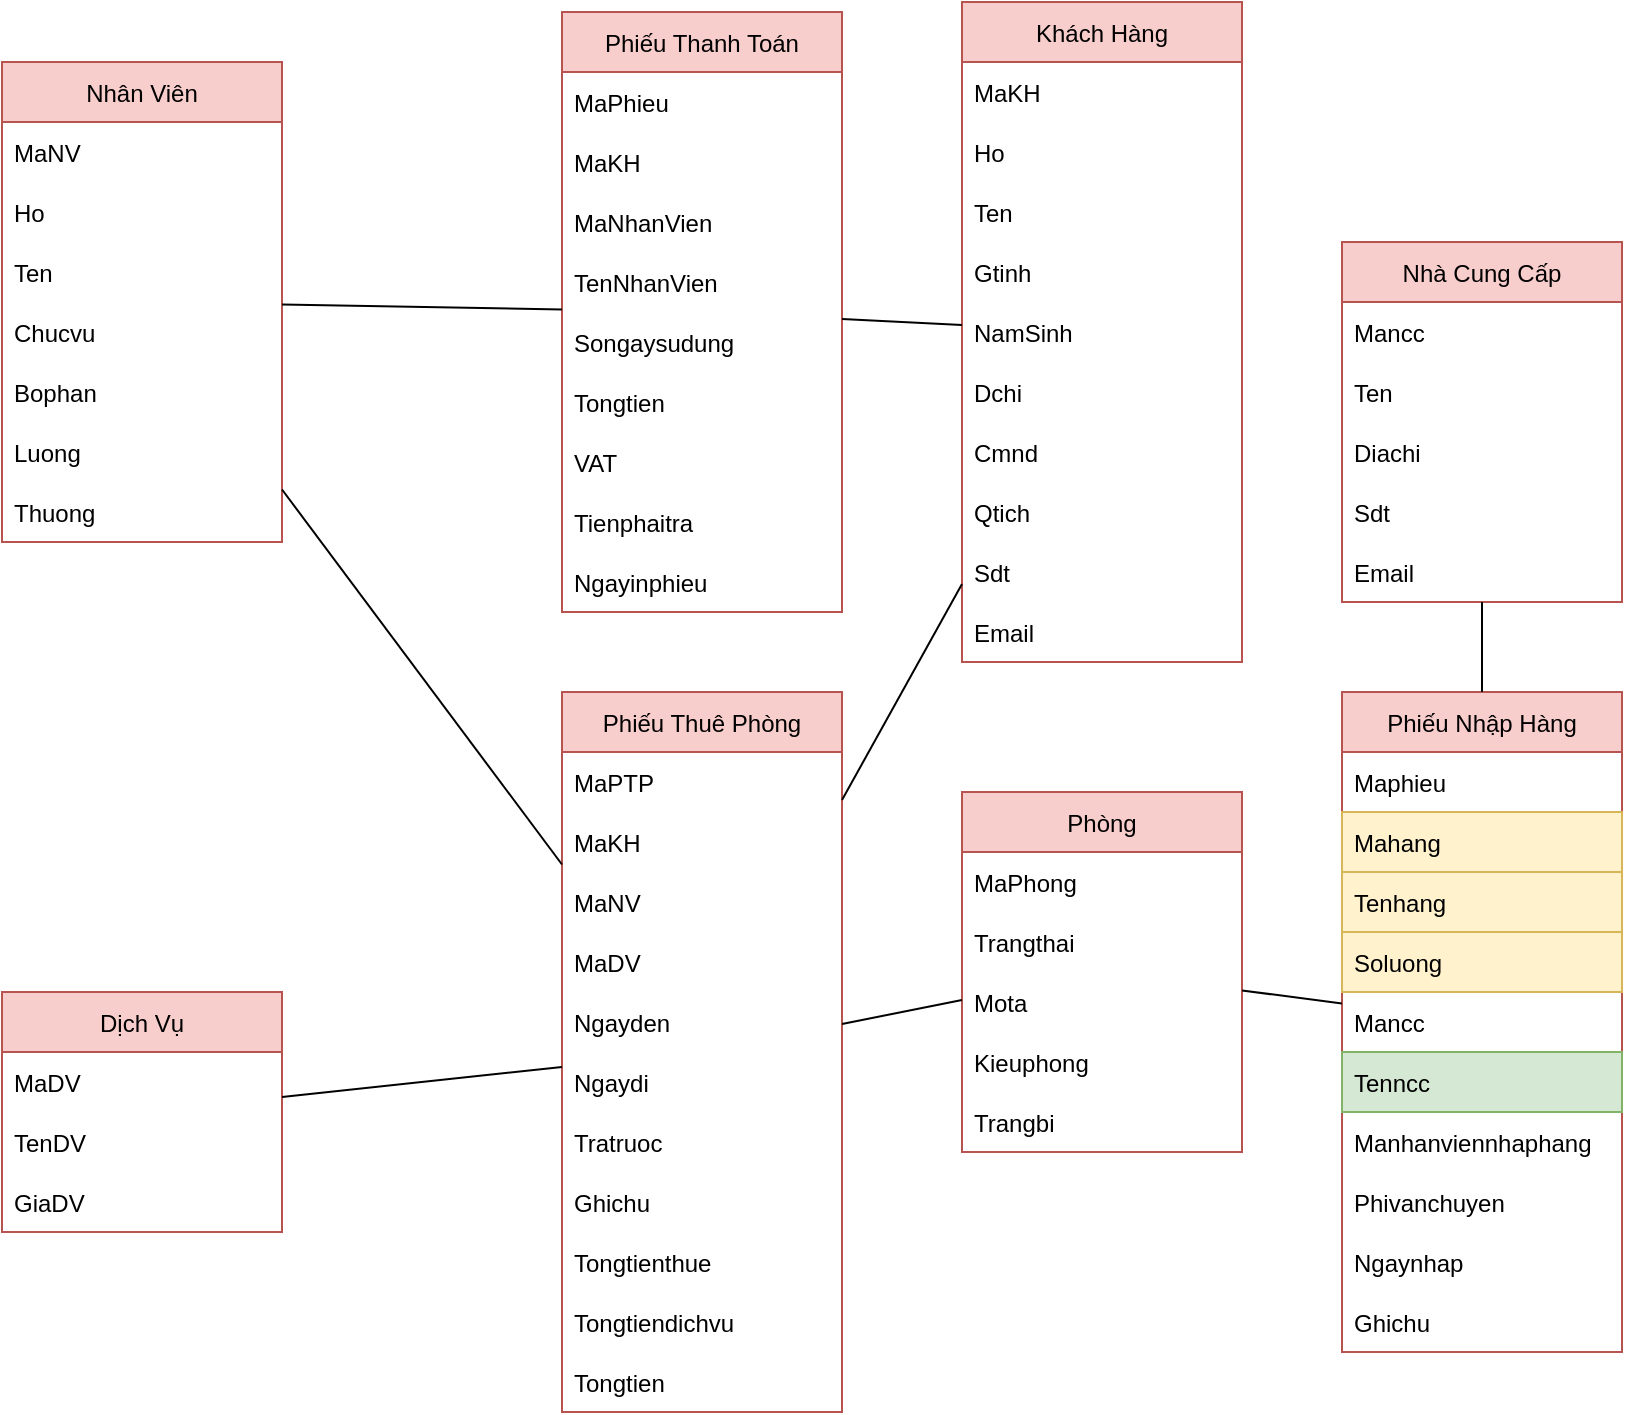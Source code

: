 <mxfile version="13.9.9" type="device"><diagram id="7eF3YoeIpmHI1MQg0MPX" name="Page-1"><mxGraphModel dx="1602" dy="584" grid="1" gridSize="10" guides="1" tooltips="1" connect="1" arrows="1" fold="1" page="1" pageScale="1" pageWidth="827" pageHeight="1169" math="0" shadow="0"><root><mxCell id="0"/><mxCell id="1" parent="0"/><mxCell id="aKGaaWWlIESonN7vYw-Q-1" value="Khách Hàng" style="swimlane;fontStyle=0;childLayout=stackLayout;horizontal=1;startSize=30;horizontalStack=0;resizeParent=1;resizeParentMax=0;resizeLast=0;collapsible=1;marginBottom=0;fillColor=#f8cecc;strokeColor=#b85450;" parent="1" vertex="1"><mxGeometry x="-110" y="315" width="140" height="330" as="geometry"/></mxCell><mxCell id="aKGaaWWlIESonN7vYw-Q-2" value="MaKH" style="text;strokeColor=none;fillColor=none;align=left;verticalAlign=middle;spacingLeft=4;spacingRight=4;overflow=hidden;points=[[0,0.5],[1,0.5]];portConstraint=eastwest;rotatable=0;" parent="aKGaaWWlIESonN7vYw-Q-1" vertex="1"><mxGeometry y="30" width="140" height="30" as="geometry"/></mxCell><mxCell id="aKGaaWWlIESonN7vYw-Q-4" value="Ho" style="text;strokeColor=none;fillColor=none;align=left;verticalAlign=middle;spacingLeft=4;spacingRight=4;overflow=hidden;points=[[0,0.5],[1,0.5]];portConstraint=eastwest;rotatable=0;" parent="aKGaaWWlIESonN7vYw-Q-1" vertex="1"><mxGeometry y="60" width="140" height="30" as="geometry"/></mxCell><mxCell id="aTECQ-9BiBoAfUXdvshy-30" value="Ten" style="text;strokeColor=none;fillColor=none;align=left;verticalAlign=middle;spacingLeft=4;spacingRight=4;overflow=hidden;points=[[0,0.5],[1,0.5]];portConstraint=eastwest;rotatable=0;" parent="aKGaaWWlIESonN7vYw-Q-1" vertex="1"><mxGeometry y="90" width="140" height="30" as="geometry"/></mxCell><mxCell id="aKGaaWWlIESonN7vYw-Q-3" value="Gtinh" style="text;strokeColor=none;fillColor=none;align=left;verticalAlign=middle;spacingLeft=4;spacingRight=4;overflow=hidden;points=[[0,0.5],[1,0.5]];portConstraint=eastwest;rotatable=0;" parent="aKGaaWWlIESonN7vYw-Q-1" vertex="1"><mxGeometry y="120" width="140" height="30" as="geometry"/></mxCell><mxCell id="A2Pmf5FZ_ClT6Z_F50wU-1" value="NamSinh" style="text;strokeColor=none;fillColor=none;align=left;verticalAlign=middle;spacingLeft=4;spacingRight=4;overflow=hidden;points=[[0,0.5],[1,0.5]];portConstraint=eastwest;rotatable=0;" parent="aKGaaWWlIESonN7vYw-Q-1" vertex="1"><mxGeometry y="150" width="140" height="30" as="geometry"/></mxCell><mxCell id="aTECQ-9BiBoAfUXdvshy-2" value="Dchi" style="text;strokeColor=none;fillColor=none;align=left;verticalAlign=middle;spacingLeft=4;spacingRight=4;overflow=hidden;points=[[0,0.5],[1,0.5]];portConstraint=eastwest;rotatable=0;" parent="aKGaaWWlIESonN7vYw-Q-1" vertex="1"><mxGeometry y="180" width="140" height="30" as="geometry"/></mxCell><mxCell id="aTECQ-9BiBoAfUXdvshy-1" value="Cmnd" style="text;strokeColor=none;fillColor=none;align=left;verticalAlign=middle;spacingLeft=4;spacingRight=4;overflow=hidden;points=[[0,0.5],[1,0.5]];portConstraint=eastwest;rotatable=0;" parent="aKGaaWWlIESonN7vYw-Q-1" vertex="1"><mxGeometry y="210" width="140" height="30" as="geometry"/></mxCell><mxCell id="aTECQ-9BiBoAfUXdvshy-3" value="Qtich" style="text;strokeColor=none;fillColor=none;align=left;verticalAlign=middle;spacingLeft=4;spacingRight=4;overflow=hidden;points=[[0,0.5],[1,0.5]];portConstraint=eastwest;rotatable=0;" parent="aKGaaWWlIESonN7vYw-Q-1" vertex="1"><mxGeometry y="240" width="140" height="30" as="geometry"/></mxCell><mxCell id="aTECQ-9BiBoAfUXdvshy-4" value="Sdt" style="text;strokeColor=none;fillColor=none;align=left;verticalAlign=middle;spacingLeft=4;spacingRight=4;overflow=hidden;points=[[0,0.5],[1,0.5]];portConstraint=eastwest;rotatable=0;" parent="aKGaaWWlIESonN7vYw-Q-1" vertex="1"><mxGeometry y="270" width="140" height="30" as="geometry"/></mxCell><mxCell id="aTECQ-9BiBoAfUXdvshy-5" value="Email" style="text;strokeColor=none;fillColor=none;align=left;verticalAlign=middle;spacingLeft=4;spacingRight=4;overflow=hidden;points=[[0,0.5],[1,0.5]];portConstraint=eastwest;rotatable=0;" parent="aKGaaWWlIESonN7vYw-Q-1" vertex="1"><mxGeometry y="300" width="140" height="30" as="geometry"/></mxCell><mxCell id="aKGaaWWlIESonN7vYw-Q-5" value="Phòng" style="swimlane;fontStyle=0;childLayout=stackLayout;horizontal=1;startSize=30;horizontalStack=0;resizeParent=1;resizeParentMax=0;resizeLast=0;collapsible=1;marginBottom=0;fillColor=#f8cecc;strokeColor=#b85450;" parent="1" vertex="1"><mxGeometry x="-110" y="710" width="140" height="180" as="geometry"/></mxCell><mxCell id="aKGaaWWlIESonN7vYw-Q-6" value="MaPhong" style="text;strokeColor=none;fillColor=none;align=left;verticalAlign=middle;spacingLeft=4;spacingRight=4;overflow=hidden;points=[[0,0.5],[1,0.5]];portConstraint=eastwest;rotatable=0;" parent="aKGaaWWlIESonN7vYw-Q-5" vertex="1"><mxGeometry y="30" width="140" height="30" as="geometry"/></mxCell><mxCell id="aTECQ-9BiBoAfUXdvshy-18" value="Trangthai" style="text;strokeColor=none;fillColor=none;align=left;verticalAlign=middle;spacingLeft=4;spacingRight=4;overflow=hidden;points=[[0,0.5],[1,0.5]];portConstraint=eastwest;rotatable=0;" parent="aKGaaWWlIESonN7vYw-Q-5" vertex="1"><mxGeometry y="60" width="140" height="30" as="geometry"/></mxCell><mxCell id="aTECQ-9BiBoAfUXdvshy-24" value="Mota" style="text;strokeColor=none;fillColor=none;align=left;verticalAlign=middle;spacingLeft=4;spacingRight=4;overflow=hidden;points=[[0,0.5],[1,0.5]];portConstraint=eastwest;rotatable=0;" parent="aKGaaWWlIESonN7vYw-Q-5" vertex="1"><mxGeometry y="90" width="140" height="30" as="geometry"/></mxCell><mxCell id="aTECQ-9BiBoAfUXdvshy-127" value="Kieuphong" style="text;strokeColor=none;fillColor=none;align=left;verticalAlign=middle;spacingLeft=4;spacingRight=4;overflow=hidden;points=[[0,0.5],[1,0.5]];portConstraint=eastwest;rotatable=0;" parent="aKGaaWWlIESonN7vYw-Q-5" vertex="1"><mxGeometry y="120" width="140" height="30" as="geometry"/></mxCell><mxCell id="aTECQ-9BiBoAfUXdvshy-21" value="Trangbi" style="text;strokeColor=none;fillColor=none;align=left;verticalAlign=middle;spacingLeft=4;spacingRight=4;overflow=hidden;points=[[0,0.5],[1,0.5]];portConstraint=eastwest;rotatable=0;" parent="aKGaaWWlIESonN7vYw-Q-5" vertex="1"><mxGeometry y="150" width="140" height="30" as="geometry"/></mxCell><mxCell id="aKGaaWWlIESonN7vYw-Q-9" value="Phiếu Thanh Toán" style="swimlane;fontStyle=0;childLayout=stackLayout;horizontal=1;startSize=30;horizontalStack=0;resizeParent=1;resizeParentMax=0;resizeLast=0;collapsible=1;marginBottom=0;fillColor=#f8cecc;strokeColor=#b85450;" parent="1" vertex="1"><mxGeometry x="-310" y="320" width="140" height="300" as="geometry"/></mxCell><mxCell id="aKGaaWWlIESonN7vYw-Q-10" value="MaPhieu" style="text;strokeColor=none;fillColor=none;align=left;verticalAlign=middle;spacingLeft=4;spacingRight=4;overflow=hidden;points=[[0,0.5],[1,0.5]];portConstraint=eastwest;rotatable=0;" parent="aKGaaWWlIESonN7vYw-Q-9" vertex="1"><mxGeometry y="30" width="140" height="30" as="geometry"/></mxCell><mxCell id="aTECQ-9BiBoAfUXdvshy-59" value="MaKH" style="text;strokeColor=none;fillColor=none;align=left;verticalAlign=middle;spacingLeft=4;spacingRight=4;overflow=hidden;points=[[0,0.5],[1,0.5]];portConstraint=eastwest;rotatable=0;" parent="aKGaaWWlIESonN7vYw-Q-9" vertex="1"><mxGeometry y="60" width="140" height="30" as="geometry"/></mxCell><mxCell id="aTECQ-9BiBoAfUXdvshy-53" value="MaNhanVien" style="text;strokeColor=none;fillColor=none;align=left;verticalAlign=middle;spacingLeft=4;spacingRight=4;overflow=hidden;points=[[0,0.5],[1,0.5]];portConstraint=eastwest;rotatable=0;" parent="aKGaaWWlIESonN7vYw-Q-9" vertex="1"><mxGeometry y="90" width="140" height="30" as="geometry"/></mxCell><mxCell id="mq0-_rbovB_cF3NfJ1jz-1" value="TenNhanVien" style="text;strokeColor=none;fillColor=none;align=left;verticalAlign=middle;spacingLeft=4;spacingRight=4;overflow=hidden;points=[[0,0.5],[1,0.5]];portConstraint=eastwest;rotatable=0;" vertex="1" parent="aKGaaWWlIESonN7vYw-Q-9"><mxGeometry y="120" width="140" height="30" as="geometry"/></mxCell><mxCell id="aKGaaWWlIESonN7vYw-Q-24" value="Songaysudung" style="text;strokeColor=none;fillColor=none;align=left;verticalAlign=middle;spacingLeft=4;spacingRight=4;overflow=hidden;points=[[0,0.5],[1,0.5]];portConstraint=eastwest;rotatable=0;" parent="aKGaaWWlIESonN7vYw-Q-9" vertex="1"><mxGeometry y="150" width="140" height="30" as="geometry"/></mxCell><mxCell id="aTECQ-9BiBoAfUXdvshy-15" value="Tongtien" style="text;strokeColor=none;fillColor=none;align=left;verticalAlign=middle;spacingLeft=4;spacingRight=4;overflow=hidden;points=[[0,0.5],[1,0.5]];portConstraint=eastwest;rotatable=0;" parent="aKGaaWWlIESonN7vYw-Q-9" vertex="1"><mxGeometry y="180" width="140" height="30" as="geometry"/></mxCell><mxCell id="aTECQ-9BiBoAfUXdvshy-16" value="VAT" style="text;strokeColor=none;fillColor=none;align=left;verticalAlign=middle;spacingLeft=4;spacingRight=4;overflow=hidden;points=[[0,0.5],[1,0.5]];portConstraint=eastwest;rotatable=0;" parent="aKGaaWWlIESonN7vYw-Q-9" vertex="1"><mxGeometry y="210" width="140" height="30" as="geometry"/></mxCell><mxCell id="aTECQ-9BiBoAfUXdvshy-17" value="Tienphaitra" style="text;strokeColor=none;fillColor=none;align=left;verticalAlign=middle;spacingLeft=4;spacingRight=4;overflow=hidden;points=[[0,0.5],[1,0.5]];portConstraint=eastwest;rotatable=0;" parent="aKGaaWWlIESonN7vYw-Q-9" vertex="1"><mxGeometry y="240" width="140" height="30" as="geometry"/></mxCell><mxCell id="aTECQ-9BiBoAfUXdvshy-54" value="Ngayinphieu" style="text;strokeColor=none;fillColor=none;align=left;verticalAlign=middle;spacingLeft=4;spacingRight=4;overflow=hidden;points=[[0,0.5],[1,0.5]];portConstraint=eastwest;rotatable=0;" parent="aKGaaWWlIESonN7vYw-Q-9" vertex="1"><mxGeometry y="270" width="140" height="30" as="geometry"/></mxCell><mxCell id="aKGaaWWlIESonN7vYw-Q-17" value="Nhân Viên" style="swimlane;fontStyle=0;childLayout=stackLayout;horizontal=1;startSize=30;horizontalStack=0;resizeParent=1;resizeParentMax=0;resizeLast=0;collapsible=1;marginBottom=0;fillColor=#f8cecc;strokeColor=#b85450;" parent="1" vertex="1"><mxGeometry x="-590" y="345" width="140" height="240" as="geometry"/></mxCell><mxCell id="aKGaaWWlIESonN7vYw-Q-18" value="MaNV" style="text;strokeColor=none;fillColor=none;align=left;verticalAlign=middle;spacingLeft=4;spacingRight=4;overflow=hidden;points=[[0,0.5],[1,0.5]];portConstraint=eastwest;rotatable=0;" parent="aKGaaWWlIESonN7vYw-Q-17" vertex="1"><mxGeometry y="30" width="140" height="30" as="geometry"/></mxCell><mxCell id="aTECQ-9BiBoAfUXdvshy-34" value="Ho" style="text;strokeColor=none;fillColor=none;align=left;verticalAlign=middle;spacingLeft=4;spacingRight=4;overflow=hidden;points=[[0,0.5],[1,0.5]];portConstraint=eastwest;rotatable=0;" parent="aKGaaWWlIESonN7vYw-Q-17" vertex="1"><mxGeometry y="60" width="140" height="30" as="geometry"/></mxCell><mxCell id="aTECQ-9BiBoAfUXdvshy-35" value="Ten" style="text;strokeColor=none;fillColor=none;align=left;verticalAlign=middle;spacingLeft=4;spacingRight=4;overflow=hidden;points=[[0,0.5],[1,0.5]];portConstraint=eastwest;rotatable=0;" parent="aKGaaWWlIESonN7vYw-Q-17" vertex="1"><mxGeometry y="90" width="140" height="30" as="geometry"/></mxCell><mxCell id="aTECQ-9BiBoAfUXdvshy-36" value="Chucvu" style="text;strokeColor=none;fillColor=none;align=left;verticalAlign=middle;spacingLeft=4;spacingRight=4;overflow=hidden;points=[[0,0.5],[1,0.5]];portConstraint=eastwest;rotatable=0;" parent="aKGaaWWlIESonN7vYw-Q-17" vertex="1"><mxGeometry y="120" width="140" height="30" as="geometry"/></mxCell><mxCell id="aTECQ-9BiBoAfUXdvshy-37" value="Bophan" style="text;strokeColor=none;fillColor=none;align=left;verticalAlign=middle;spacingLeft=4;spacingRight=4;overflow=hidden;points=[[0,0.5],[1,0.5]];portConstraint=eastwest;rotatable=0;" parent="aKGaaWWlIESonN7vYw-Q-17" vertex="1"><mxGeometry y="150" width="140" height="30" as="geometry"/></mxCell><mxCell id="aTECQ-9BiBoAfUXdvshy-38" value="Luong" style="text;strokeColor=none;fillColor=none;align=left;verticalAlign=middle;spacingLeft=4;spacingRight=4;overflow=hidden;points=[[0,0.5],[1,0.5]];portConstraint=eastwest;rotatable=0;" parent="aKGaaWWlIESonN7vYw-Q-17" vertex="1"><mxGeometry y="180" width="140" height="30" as="geometry"/></mxCell><mxCell id="aTECQ-9BiBoAfUXdvshy-39" value="Thuong" style="text;strokeColor=none;fillColor=none;align=left;verticalAlign=middle;spacingLeft=4;spacingRight=4;overflow=hidden;points=[[0,0.5],[1,0.5]];portConstraint=eastwest;rotatable=0;" parent="aKGaaWWlIESonN7vYw-Q-17" vertex="1"><mxGeometry y="210" width="140" height="30" as="geometry"/></mxCell><mxCell id="aKGaaWWlIESonN7vYw-Q-25" value="Dịch Vụ" style="swimlane;fontStyle=0;childLayout=stackLayout;horizontal=1;startSize=30;horizontalStack=0;resizeParent=1;resizeParentMax=0;resizeLast=0;collapsible=1;marginBottom=0;fillColor=#f8cecc;strokeColor=#b85450;" parent="1" vertex="1"><mxGeometry x="-590" y="810" width="140" height="120" as="geometry"/></mxCell><mxCell id="aKGaaWWlIESonN7vYw-Q-26" value="MaDV" style="text;strokeColor=none;fillColor=none;align=left;verticalAlign=middle;spacingLeft=4;spacingRight=4;overflow=hidden;points=[[0,0.5],[1,0.5]];portConstraint=eastwest;rotatable=0;" parent="aKGaaWWlIESonN7vYw-Q-25" vertex="1"><mxGeometry y="30" width="140" height="30" as="geometry"/></mxCell><mxCell id="aKGaaWWlIESonN7vYw-Q-27" value="TenDV" style="text;strokeColor=none;fillColor=none;align=left;verticalAlign=middle;spacingLeft=4;spacingRight=4;overflow=hidden;points=[[0,0.5],[1,0.5]];portConstraint=eastwest;rotatable=0;" parent="aKGaaWWlIESonN7vYw-Q-25" vertex="1"><mxGeometry y="60" width="140" height="30" as="geometry"/></mxCell><mxCell id="aKGaaWWlIESonN7vYw-Q-28" value="GiaDV" style="text;strokeColor=none;fillColor=none;align=left;verticalAlign=middle;spacingLeft=4;spacingRight=4;overflow=hidden;points=[[0,0.5],[1,0.5]];portConstraint=eastwest;rotatable=0;" parent="aKGaaWWlIESonN7vYw-Q-25" vertex="1"><mxGeometry y="90" width="140" height="30" as="geometry"/></mxCell><mxCell id="aTECQ-9BiBoAfUXdvshy-6" value="Phiếu Thuê Phòng" style="swimlane;fontStyle=0;childLayout=stackLayout;horizontal=1;startSize=30;horizontalStack=0;resizeParent=1;resizeParentMax=0;resizeLast=0;collapsible=1;marginBottom=0;fillColor=#f8cecc;strokeColor=#b85450;" parent="1" vertex="1"><mxGeometry x="-310" y="660" width="140" height="360" as="geometry"/></mxCell><mxCell id="aTECQ-9BiBoAfUXdvshy-7" value="MaPTP" style="text;strokeColor=none;fillColor=none;align=left;verticalAlign=middle;spacingLeft=4;spacingRight=4;overflow=hidden;points=[[0,0.5],[1,0.5]];portConstraint=eastwest;rotatable=0;" parent="aTECQ-9BiBoAfUXdvshy-6" vertex="1"><mxGeometry y="30" width="140" height="30" as="geometry"/></mxCell><mxCell id="aTECQ-9BiBoAfUXdvshy-45" value="MaKH" style="text;strokeColor=none;fillColor=none;align=left;verticalAlign=middle;spacingLeft=4;spacingRight=4;overflow=hidden;points=[[0,0.5],[1,0.5]];portConstraint=eastwest;rotatable=0;" parent="aTECQ-9BiBoAfUXdvshy-6" vertex="1"><mxGeometry y="60" width="140" height="30" as="geometry"/></mxCell><mxCell id="aTECQ-9BiBoAfUXdvshy-105" value="MaNV" style="text;strokeColor=none;fillColor=none;align=left;verticalAlign=middle;spacingLeft=4;spacingRight=4;overflow=hidden;points=[[0,0.5],[1,0.5]];portConstraint=eastwest;rotatable=0;" parent="aTECQ-9BiBoAfUXdvshy-6" vertex="1"><mxGeometry y="90" width="140" height="30" as="geometry"/></mxCell><mxCell id="aTECQ-9BiBoAfUXdvshy-51" value="MaDV" style="text;strokeColor=none;fillColor=none;align=left;verticalAlign=middle;spacingLeft=4;spacingRight=4;overflow=hidden;points=[[0,0.5],[1,0.5]];portConstraint=eastwest;rotatable=0;" parent="aTECQ-9BiBoAfUXdvshy-6" vertex="1"><mxGeometry y="120" width="140" height="30" as="geometry"/></mxCell><mxCell id="aTECQ-9BiBoAfUXdvshy-8" value="Ngayden" style="text;strokeColor=none;fillColor=none;align=left;verticalAlign=middle;spacingLeft=4;spacingRight=4;overflow=hidden;points=[[0,0.5],[1,0.5]];portConstraint=eastwest;rotatable=0;" parent="aTECQ-9BiBoAfUXdvshy-6" vertex="1"><mxGeometry y="150" width="140" height="30" as="geometry"/></mxCell><mxCell id="aTECQ-9BiBoAfUXdvshy-9" value="Ngaydi" style="text;strokeColor=none;fillColor=none;align=left;verticalAlign=middle;spacingLeft=4;spacingRight=4;overflow=hidden;points=[[0,0.5],[1,0.5]];portConstraint=eastwest;rotatable=0;" parent="aTECQ-9BiBoAfUXdvshy-6" vertex="1"><mxGeometry y="180" width="140" height="30" as="geometry"/></mxCell><mxCell id="aTECQ-9BiBoAfUXdvshy-13" value="Tratruoc" style="text;strokeColor=none;fillColor=none;align=left;verticalAlign=middle;spacingLeft=4;spacingRight=4;overflow=hidden;points=[[0,0.5],[1,0.5]];portConstraint=eastwest;rotatable=0;" parent="aTECQ-9BiBoAfUXdvshy-6" vertex="1"><mxGeometry y="210" width="140" height="30" as="geometry"/></mxCell><mxCell id="aTECQ-9BiBoAfUXdvshy-14" value="Ghichu" style="text;strokeColor=none;fillColor=none;align=left;verticalAlign=middle;spacingLeft=4;spacingRight=4;overflow=hidden;points=[[0,0.5],[1,0.5]];portConstraint=eastwest;rotatable=0;" parent="aTECQ-9BiBoAfUXdvshy-6" vertex="1"><mxGeometry y="240" width="140" height="30" as="geometry"/></mxCell><mxCell id="aTECQ-9BiBoAfUXdvshy-107" value="Tongtienthue" style="text;strokeColor=none;fillColor=none;align=left;verticalAlign=middle;spacingLeft=4;spacingRight=4;overflow=hidden;points=[[0,0.5],[1,0.5]];portConstraint=eastwest;rotatable=0;" parent="aTECQ-9BiBoAfUXdvshy-6" vertex="1"><mxGeometry y="270" width="140" height="30" as="geometry"/></mxCell><mxCell id="aTECQ-9BiBoAfUXdvshy-108" value="Tongtiendichvu" style="text;strokeColor=none;fillColor=none;align=left;verticalAlign=middle;spacingLeft=4;spacingRight=4;overflow=hidden;points=[[0,0.5],[1,0.5]];portConstraint=eastwest;rotatable=0;" parent="aTECQ-9BiBoAfUXdvshy-6" vertex="1"><mxGeometry y="300" width="140" height="30" as="geometry"/></mxCell><mxCell id="aTECQ-9BiBoAfUXdvshy-109" value="Tongtien" style="text;strokeColor=none;fillColor=none;align=left;verticalAlign=middle;spacingLeft=4;spacingRight=4;overflow=hidden;points=[[0,0.5],[1,0.5]];portConstraint=eastwest;rotatable=0;" parent="aTECQ-9BiBoAfUXdvshy-6" vertex="1"><mxGeometry y="330" width="140" height="30" as="geometry"/></mxCell><mxCell id="aTECQ-9BiBoAfUXdvshy-50" value="" style="endArrow=none;html=1;" parent="1" source="aKGaaWWlIESonN7vYw-Q-5" target="aTECQ-9BiBoAfUXdvshy-6" edge="1"><mxGeometry width="50" height="50" relative="1" as="geometry"><mxPoint x="-260" y="660" as="sourcePoint"/><mxPoint x="-210" y="610" as="targetPoint"/></mxGeometry></mxCell><mxCell id="aTECQ-9BiBoAfUXdvshy-52" value="" style="endArrow=none;html=1;" parent="1" source="aTECQ-9BiBoAfUXdvshy-6" target="aKGaaWWlIESonN7vYw-Q-25" edge="1"><mxGeometry width="50" height="50" relative="1" as="geometry"><mxPoint x="-70" y="590" as="sourcePoint"/><mxPoint x="-20" y="540" as="targetPoint"/></mxGeometry></mxCell><mxCell id="aTECQ-9BiBoAfUXdvshy-58" value="" style="endArrow=none;html=1;" parent="1" source="aKGaaWWlIESonN7vYw-Q-9" target="aKGaaWWlIESonN7vYw-Q-17" edge="1"><mxGeometry width="50" height="50" relative="1" as="geometry"><mxPoint x="-200" y="380" as="sourcePoint"/><mxPoint x="-150" y="330" as="targetPoint"/></mxGeometry></mxCell><mxCell id="aTECQ-9BiBoAfUXdvshy-60" value="" style="endArrow=none;html=1;" parent="1" source="aKGaaWWlIESonN7vYw-Q-9" target="aKGaaWWlIESonN7vYw-Q-1" edge="1"><mxGeometry width="50" height="50" relative="1" as="geometry"><mxPoint y="360" as="sourcePoint"/><mxPoint x="50" y="310" as="targetPoint"/></mxGeometry></mxCell><mxCell id="aTECQ-9BiBoAfUXdvshy-110" value="Phiếu Nhập Hàng" style="swimlane;fontStyle=0;childLayout=stackLayout;horizontal=1;startSize=30;horizontalStack=0;resizeParent=1;resizeParentMax=0;resizeLast=0;collapsible=1;marginBottom=0;fillColor=#f8cecc;strokeColor=#b85450;" parent="1" vertex="1"><mxGeometry x="80" y="660" width="140" height="330" as="geometry"/></mxCell><mxCell id="Qu6nRAYG70ceMj00Re6B-4" value="Maphieu" style="text;strokeColor=none;fillColor=none;align=left;verticalAlign=middle;spacingLeft=4;spacingRight=4;overflow=hidden;points=[[0,0.5],[1,0.5]];portConstraint=eastwest;rotatable=0;" parent="aTECQ-9BiBoAfUXdvshy-110" vertex="1"><mxGeometry y="30" width="140" height="30" as="geometry"/></mxCell><mxCell id="Qu6nRAYG70ceMj00Re6B-13" value="Mahang" style="text;strokeColor=#d6b656;fillColor=#fff2cc;align=left;verticalAlign=middle;spacingLeft=4;spacingRight=4;overflow=hidden;points=[[0,0.5],[1,0.5]];portConstraint=eastwest;rotatable=0;" parent="aTECQ-9BiBoAfUXdvshy-110" vertex="1"><mxGeometry y="60" width="140" height="30" as="geometry"/></mxCell><mxCell id="mq0-_rbovB_cF3NfJ1jz-2" value="Tenhang" style="text;strokeColor=#d6b656;fillColor=#fff2cc;align=left;verticalAlign=middle;spacingLeft=4;spacingRight=4;overflow=hidden;points=[[0,0.5],[1,0.5]];portConstraint=eastwest;rotatable=0;" vertex="1" parent="aTECQ-9BiBoAfUXdvshy-110"><mxGeometry y="90" width="140" height="30" as="geometry"/></mxCell><mxCell id="aTECQ-9BiBoAfUXdvshy-118" value="Soluong" style="text;strokeColor=#d6b656;fillColor=#fff2cc;align=left;verticalAlign=middle;spacingLeft=4;spacingRight=4;overflow=hidden;points=[[0,0.5],[1,0.5]];portConstraint=eastwest;rotatable=0;" parent="aTECQ-9BiBoAfUXdvshy-110" vertex="1"><mxGeometry y="120" width="140" height="30" as="geometry"/></mxCell><mxCell id="Qu6nRAYG70ceMj00Re6B-12" value="Mancc" style="text;strokeColor=none;fillColor=none;align=left;verticalAlign=middle;spacingLeft=4;spacingRight=4;overflow=hidden;points=[[0,0.5],[1,0.5]];portConstraint=eastwest;rotatable=0;" parent="aTECQ-9BiBoAfUXdvshy-110" vertex="1"><mxGeometry y="150" width="140" height="30" as="geometry"/></mxCell><mxCell id="mq0-_rbovB_cF3NfJ1jz-3" value="Tenncc" style="text;strokeColor=#82b366;fillColor=#d5e8d4;align=left;verticalAlign=middle;spacingLeft=4;spacingRight=4;overflow=hidden;points=[[0,0.5],[1,0.5]];portConstraint=eastwest;rotatable=0;" vertex="1" parent="aTECQ-9BiBoAfUXdvshy-110"><mxGeometry y="180" width="140" height="30" as="geometry"/></mxCell><mxCell id="Qu6nRAYG70ceMj00Re6B-3" value="Manhanviennhaphang" style="text;strokeColor=none;fillColor=none;align=left;verticalAlign=middle;spacingLeft=4;spacingRight=4;overflow=hidden;points=[[0,0.5],[1,0.5]];portConstraint=eastwest;rotatable=0;" parent="aTECQ-9BiBoAfUXdvshy-110" vertex="1"><mxGeometry y="210" width="140" height="30" as="geometry"/></mxCell><mxCell id="Qu6nRAYG70ceMj00Re6B-14" value="Phivanchuyen" style="text;strokeColor=none;fillColor=none;align=left;verticalAlign=middle;spacingLeft=4;spacingRight=4;overflow=hidden;points=[[0,0.5],[1,0.5]];portConstraint=eastwest;rotatable=0;" parent="aTECQ-9BiBoAfUXdvshy-110" vertex="1"><mxGeometry y="240" width="140" height="30" as="geometry"/></mxCell><mxCell id="Qu6nRAYG70ceMj00Re6B-15" value="Ngaynhap" style="text;strokeColor=none;fillColor=none;align=left;verticalAlign=middle;spacingLeft=4;spacingRight=4;overflow=hidden;points=[[0,0.5],[1,0.5]];portConstraint=eastwest;rotatable=0;" parent="aTECQ-9BiBoAfUXdvshy-110" vertex="1"><mxGeometry y="270" width="140" height="30" as="geometry"/></mxCell><mxCell id="Qu6nRAYG70ceMj00Re6B-16" value="Ghichu" style="text;strokeColor=none;fillColor=none;align=left;verticalAlign=middle;spacingLeft=4;spacingRight=4;overflow=hidden;points=[[0,0.5],[1,0.5]];portConstraint=eastwest;rotatable=0;" parent="aTECQ-9BiBoAfUXdvshy-110" vertex="1"><mxGeometry y="300" width="140" height="30" as="geometry"/></mxCell><mxCell id="aTECQ-9BiBoAfUXdvshy-126" value="" style="endArrow=none;html=1;" parent="1" source="aKGaaWWlIESonN7vYw-Q-5" target="aTECQ-9BiBoAfUXdvshy-110" edge="1"><mxGeometry width="50" height="50" relative="1" as="geometry"><mxPoint x="190" y="780" as="sourcePoint"/><mxPoint x="240" y="730" as="targetPoint"/></mxGeometry></mxCell><mxCell id="Qu6nRAYG70ceMj00Re6B-1" value="" style="endArrow=none;html=1;" parent="1" source="aTECQ-9BiBoAfUXdvshy-6" target="aKGaaWWlIESonN7vYw-Q-1" edge="1"><mxGeometry width="50" height="50" relative="1" as="geometry"><mxPoint x="-180" y="680" as="sourcePoint"/><mxPoint x="-130" y="630" as="targetPoint"/></mxGeometry></mxCell><mxCell id="Qu6nRAYG70ceMj00Re6B-2" value="" style="endArrow=none;html=1;" parent="1" source="aTECQ-9BiBoAfUXdvshy-6" target="aKGaaWWlIESonN7vYw-Q-17" edge="1"><mxGeometry width="50" height="50" relative="1" as="geometry"><mxPoint x="-330" y="650" as="sourcePoint"/><mxPoint x="-280" y="600" as="targetPoint"/></mxGeometry></mxCell><mxCell id="Qu6nRAYG70ceMj00Re6B-5" value="Nhà Cung Cấp" style="swimlane;fontStyle=0;childLayout=stackLayout;horizontal=1;startSize=30;horizontalStack=0;resizeParent=1;resizeParentMax=0;resizeLast=0;collapsible=1;marginBottom=0;fillColor=#f8cecc;strokeColor=#b85450;" parent="1" vertex="1"><mxGeometry x="80" y="435" width="140" height="180" as="geometry"/></mxCell><mxCell id="Qu6nRAYG70ceMj00Re6B-6" value="Mancc" style="text;strokeColor=none;fillColor=none;align=left;verticalAlign=middle;spacingLeft=4;spacingRight=4;overflow=hidden;points=[[0,0.5],[1,0.5]];portConstraint=eastwest;rotatable=0;" parent="Qu6nRAYG70ceMj00Re6B-5" vertex="1"><mxGeometry y="30" width="140" height="30" as="geometry"/></mxCell><mxCell id="Qu6nRAYG70ceMj00Re6B-7" value="Ten" style="text;strokeColor=none;fillColor=none;align=left;verticalAlign=middle;spacingLeft=4;spacingRight=4;overflow=hidden;points=[[0,0.5],[1,0.5]];portConstraint=eastwest;rotatable=0;" parent="Qu6nRAYG70ceMj00Re6B-5" vertex="1"><mxGeometry y="60" width="140" height="30" as="geometry"/></mxCell><mxCell id="Qu6nRAYG70ceMj00Re6B-8" value="Diachi" style="text;strokeColor=none;fillColor=none;align=left;verticalAlign=middle;spacingLeft=4;spacingRight=4;overflow=hidden;points=[[0,0.5],[1,0.5]];portConstraint=eastwest;rotatable=0;" parent="Qu6nRAYG70ceMj00Re6B-5" vertex="1"><mxGeometry y="90" width="140" height="30" as="geometry"/></mxCell><mxCell id="Qu6nRAYG70ceMj00Re6B-9" value="Sdt" style="text;strokeColor=none;fillColor=none;align=left;verticalAlign=middle;spacingLeft=4;spacingRight=4;overflow=hidden;points=[[0,0.5],[1,0.5]];portConstraint=eastwest;rotatable=0;" parent="Qu6nRAYG70ceMj00Re6B-5" vertex="1"><mxGeometry y="120" width="140" height="30" as="geometry"/></mxCell><mxCell id="Qu6nRAYG70ceMj00Re6B-10" value="Email" style="text;strokeColor=none;fillColor=none;align=left;verticalAlign=middle;spacingLeft=4;spacingRight=4;overflow=hidden;points=[[0,0.5],[1,0.5]];portConstraint=eastwest;rotatable=0;" parent="Qu6nRAYG70ceMj00Re6B-5" vertex="1"><mxGeometry y="150" width="140" height="30" as="geometry"/></mxCell><mxCell id="Qu6nRAYG70ceMj00Re6B-11" value="" style="endArrow=none;html=1;" parent="1" source="aTECQ-9BiBoAfUXdvshy-110" target="Qu6nRAYG70ceMj00Re6B-5" edge="1"><mxGeometry width="50" height="50" relative="1" as="geometry"><mxPoint x="90" y="690" as="sourcePoint"/><mxPoint x="140" y="640" as="targetPoint"/></mxGeometry></mxCell></root></mxGraphModel></diagram></mxfile>
